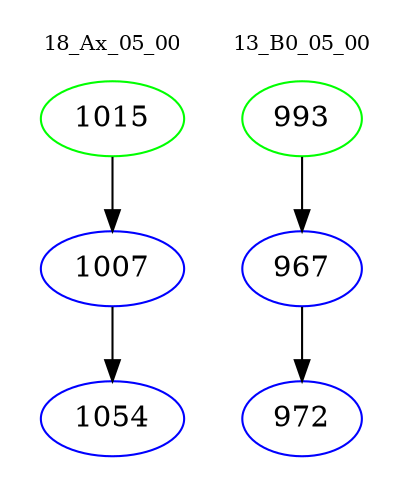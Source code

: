 digraph{
subgraph cluster_0 {
color = white
label = "18_Ax_05_00";
fontsize=10;
T0_1015 [label="1015", color="green"]
T0_1015 -> T0_1007 [color="black"]
T0_1007 [label="1007", color="blue"]
T0_1007 -> T0_1054 [color="black"]
T0_1054 [label="1054", color="blue"]
}
subgraph cluster_1 {
color = white
label = "13_B0_05_00";
fontsize=10;
T1_993 [label="993", color="green"]
T1_993 -> T1_967 [color="black"]
T1_967 [label="967", color="blue"]
T1_967 -> T1_972 [color="black"]
T1_972 [label="972", color="blue"]
}
}
